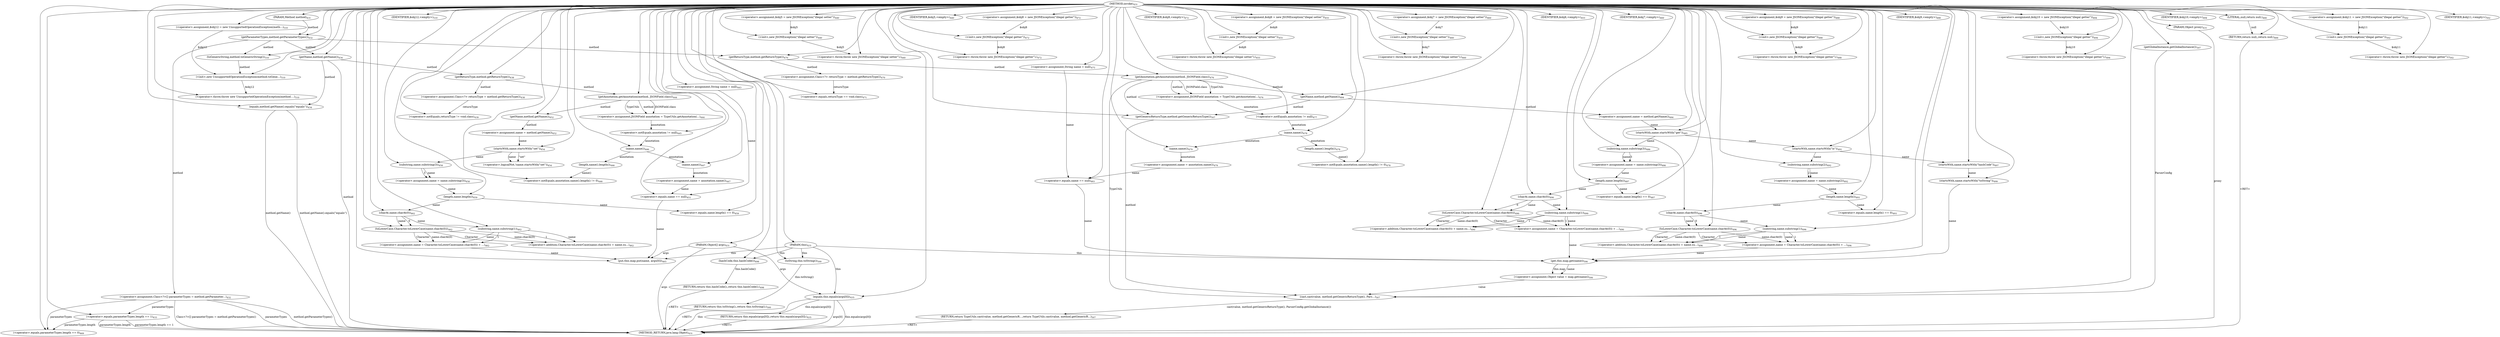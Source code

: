 digraph "invoke" {  
"1235" [label = <(METHOD,invoke)<SUB>431</SUB>> ]
"1580" [label = <(METHOD_RETURN,java.lang.Object)<SUB>431</SUB>> ]
"86" [label = <(PARAM,this)<SUB>431</SUB>> ]
"1236" [label = <(PARAM,Object proxy)<SUB>431</SUB>> ]
"1237" [label = <(PARAM,Method method)<SUB>431</SUB>> ]
"1238" [label = <(PARAM,Object[] args)<SUB>431</SUB>> ]
"1241" [label = <(&lt;operator&gt;.assignment,Class&lt;?&gt;[] parameterTypes = method.getParameter...)<SUB>432</SUB>> ]
"1567" [label = <(&lt;operator&gt;.throw,throw new UnsupportedOperationException(method....)<SUB>510</SUB>> ]
"1241" [label = <(&lt;operator&gt;.assignment,Class&lt;?&gt;[] parameterTypes = method.getParameter...)<SUB>432</SUB>> ]
"1241" [label = <(&lt;operator&gt;.assignment,Class&lt;?&gt;[] parameterTypes = method.getParameter...)<SUB>432</SUB>> ]
"1246" [label = <(&lt;operator&gt;.equals,parameterTypes.length == 1)<SUB>433</SUB>> ]
"1382" [label = <(&lt;operator&gt;.equals,parameterTypes.length == 0)<SUB>469</SUB>> ]
"1567" [label = <(&lt;operator&gt;.throw,throw new UnsupportedOperationException(method....)<SUB>510</SUB>> ]
"1243" [label = <(getParameterTypes,method.getParameterTypes())<SUB>432</SUB>> ]
"1246" [label = <(&lt;operator&gt;.equals,parameterTypes.length == 1)<SUB>433</SUB>> ]
"1246" [label = <(&lt;operator&gt;.equals,parameterTypes.length == 1)<SUB>433</SUB>> ]
"1264" [label = <(&lt;operator&gt;.assignment,Class&lt;?&gt; returnType = method.getReturnType())<SUB>438</SUB>> ]
"1286" [label = <(&lt;operator&gt;.assignment,String name = null)<SUB>443</SUB>> ]
"1290" [label = <(&lt;operator&gt;.assignment,JSONField annotation = TypeUtils.getAnnotation(...)<SUB>444</SUB>> ]
"1371" [label = <(put,this.map.put(name, args[0]))<SUB>465</SUB>> ]
"1379" [label = <(RETURN,return null;,return null;)<SUB>466</SUB>> ]
"1382" [label = <(&lt;operator&gt;.equals,parameterTypes.length == 0)<SUB>469</SUB>> ]
"1382" [label = <(&lt;operator&gt;.equals,parameterTypes.length == 0)<SUB>469</SUB>> ]
"1389" [label = <(&lt;operator&gt;.assignment,Class&lt;?&gt; returnType = method.getReturnType())<SUB>470</SUB>> ]
"1411" [label = <(&lt;operator&gt;.assignment,String name = null)<SUB>475</SUB>> ]
"1415" [label = <(&lt;operator&gt;.assignment,JSONField annotation = TypeUtils.getAnnotation(...)<SUB>476</SUB>> ]
"1552" [label = <(&lt;operator&gt;.assignment,Object value = map.get(name))<SUB>506</SUB>> ]
"1559" [label = <(RETURN,return TypeUtils.cast(value, method.getGenericR...,return TypeUtils.cast(value, method.getGenericR...)<SUB>507</SUB>> ]
"1570" [label = <(&lt;operator&gt;.assignment,$obj12 = new UnsupportedOperationException(meth...)<SUB>510</SUB>> ]
"1573" [label = <(&lt;init&gt;,new UnsupportedOperationException(method.toGene...)<SUB>510</SUB>> ]
"1577" [label = <(IDENTIFIER,$obj12,&lt;empty&gt;)<SUB>510</SUB>> ]
"1253" [label = <(equals,method.getName().equals(&quot;equals&quot;))<SUB>434</SUB>> ]
"1264" [label = <(&lt;operator&gt;.assignment,Class&lt;?&gt; returnType = method.getReturnType())<SUB>438</SUB>> ]
"1264" [label = <(&lt;operator&gt;.assignment,Class&lt;?&gt; returnType = method.getReturnType())<SUB>438</SUB>> ]
"1269" [label = <(&lt;operator&gt;.notEquals,returnType != void.class)<SUB>439</SUB>> ]
"1286" [label = <(&lt;operator&gt;.assignment,String name = null)<SUB>443</SUB>> ]
"1286" [label = <(&lt;operator&gt;.assignment,String name = null)<SUB>443</SUB>> ]
"1290" [label = <(&lt;operator&gt;.assignment,JSONField annotation = TypeUtils.getAnnotation(...)<SUB>444</SUB>> ]
"1290" [label = <(&lt;operator&gt;.assignment,JSONField annotation = TypeUtils.getAnnotation(...)<SUB>444</SUB>> ]
"1299" [label = <(&lt;operator&gt;.notEquals,annotation != null)<SUB>445</SUB>> ]
"1315" [label = <(&lt;operator&gt;.equals,name == null)<SUB>451</SUB>> ]
"1371" [label = <(put,this.map.put(name, args[0]))<SUB>465</SUB>> ]
"1371" [label = <(put,this.map.put(name, args[0]))<SUB>465</SUB>> ]
"1371" [label = <(put,this.map.put(name, args[0]))<SUB>465</SUB>> ]
"1380" [label = <(LITERAL,null,return null;)<SUB>466</SUB>> ]
"1389" [label = <(&lt;operator&gt;.assignment,Class&lt;?&gt; returnType = method.getReturnType())<SUB>470</SUB>> ]
"1389" [label = <(&lt;operator&gt;.assignment,Class&lt;?&gt; returnType = method.getReturnType())<SUB>470</SUB>> ]
"1394" [label = <(&lt;operator&gt;.equals,returnType == void.class)<SUB>471</SUB>> ]
"1411" [label = <(&lt;operator&gt;.assignment,String name = null)<SUB>475</SUB>> ]
"1411" [label = <(&lt;operator&gt;.assignment,String name = null)<SUB>475</SUB>> ]
"1415" [label = <(&lt;operator&gt;.assignment,JSONField annotation = TypeUtils.getAnnotation(...)<SUB>476</SUB>> ]
"1415" [label = <(&lt;operator&gt;.assignment,JSONField annotation = TypeUtils.getAnnotation(...)<SUB>476</SUB>> ]
"1424" [label = <(&lt;operator&gt;.notEquals,annotation != null)<SUB>477</SUB>> ]
"1440" [label = <(&lt;operator&gt;.equals,name == null)<SUB>483</SUB>> ]
"1552" [label = <(&lt;operator&gt;.assignment,Object value = map.get(name))<SUB>506</SUB>> ]
"1552" [label = <(&lt;operator&gt;.assignment,Object value = map.get(name))<SUB>506</SUB>> ]
"1560" [label = <(cast,cast(value, method.getGenericReturnType(), Pars...)<SUB>507</SUB>> ]
"1570" [label = <(&lt;operator&gt;.assignment,$obj12 = new UnsupportedOperationException(meth...)<SUB>510</SUB>> ]
"1570" [label = <(&lt;operator&gt;.assignment,$obj12 = new UnsupportedOperationException(meth...)<SUB>510</SUB>> ]
"1573" [label = <(&lt;init&gt;,new UnsupportedOperationException(method.toGene...)<SUB>510</SUB>> ]
"1573" [label = <(&lt;init&gt;,new UnsupportedOperationException(method.toGene...)<SUB>510</SUB>> ]
"1253" [label = <(equals,method.getName().equals(&quot;equals&quot;))<SUB>434</SUB>> ]
"1253" [label = <(equals,method.getName().equals(&quot;equals&quot;))<SUB>434</SUB>> ]
"1258" [label = <(RETURN,return this.equals(args[0]);,return this.equals(args[0]);)<SUB>435</SUB>> ]
"1266" [label = <(getReturnType,method.getReturnType())<SUB>438</SUB>> ]
"1269" [label = <(&lt;operator&gt;.notEquals,returnType != void.class)<SUB>439</SUB>> ]
"1269" [label = <(&lt;operator&gt;.notEquals,returnType != void.class)<SUB>439</SUB>> ]
"1275" [label = <(&lt;operator&gt;.throw,throw new JSONException(&quot;illegal setter&quot;);)<SUB>440</SUB>> ]
"1292" [label = <(getAnnotation,getAnnotation(method, JSONField.class))<SUB>444</SUB>> ]
"1292" [label = <(getAnnotation,getAnnotation(method, JSONField.class))<SUB>444</SUB>> ]
"1292" [label = <(getAnnotation,getAnnotation(method, JSONField.class))<SUB>444</SUB>> ]
"1299" [label = <(&lt;operator&gt;.notEquals,annotation != null)<SUB>445</SUB>> ]
"1299" [label = <(&lt;operator&gt;.notEquals,annotation != null)<SUB>445</SUB>> ]
"1315" [label = <(&lt;operator&gt;.equals,name == null)<SUB>451</SUB>> ]
"1315" [label = <(&lt;operator&gt;.equals,name == null)<SUB>451</SUB>> ]
"1319" [label = <(&lt;operator&gt;.assignment,name = method.getName())<SUB>452</SUB>> ]
"1339" [label = <(&lt;operator&gt;.assignment,name = name.substring(3))<SUB>458</SUB>> ]
"1360" [label = <(&lt;operator&gt;.assignment,name = Character.toLowerCase(name.charAt(0)) + ...)<SUB>462</SUB>> ]
"1391" [label = <(getReturnType,method.getReturnType())<SUB>470</SUB>> ]
"1394" [label = <(&lt;operator&gt;.equals,returnType == void.class)<SUB>471</SUB>> ]
"1394" [label = <(&lt;operator&gt;.equals,returnType == void.class)<SUB>471</SUB>> ]
"1400" [label = <(&lt;operator&gt;.throw,throw new JSONException(&quot;illegal getter&quot;);)<SUB>472</SUB>> ]
"1417" [label = <(getAnnotation,getAnnotation(method, JSONField.class))<SUB>476</SUB>> ]
"1417" [label = <(getAnnotation,getAnnotation(method, JSONField.class))<SUB>476</SUB>> ]
"1417" [label = <(getAnnotation,getAnnotation(method, JSONField.class))<SUB>476</SUB>> ]
"1424" [label = <(&lt;operator&gt;.notEquals,annotation != null)<SUB>477</SUB>> ]
"1424" [label = <(&lt;operator&gt;.notEquals,annotation != null)<SUB>477</SUB>> ]
"1440" [label = <(&lt;operator&gt;.equals,name == null)<SUB>483</SUB>> ]
"1440" [label = <(&lt;operator&gt;.equals,name == null)<SUB>483</SUB>> ]
"1444" [label = <(&lt;operator&gt;.assignment,name = method.getName())<SUB>484</SUB>> ]
"1554" [label = <(get,this.map.get(name))<SUB>506</SUB>> ]
"1554" [label = <(get,this.map.get(name))<SUB>506</SUB>> ]
"1560" [label = <(cast,cast(value, method.getGenericReturnType(), Pars...)<SUB>507</SUB>> ]
"1560" [label = <(cast,cast(value, method.getGenericReturnType(), Pars...)<SUB>507</SUB>> ]
"1560" [label = <(cast,cast(value, method.getGenericReturnType(), Pars...)<SUB>507</SUB>> ]
"1560" [label = <(cast,cast(value, method.getGenericReturnType(), Pars...)<SUB>507</SUB>> ]
"1575" [label = <(toGenericString,method.toGenericString())<SUB>510</SUB>> ]
"1254" [label = <(getName,method.getName())<SUB>434</SUB>> ]
"1259" [label = <(equals,this.equals(args[0]))<SUB>435</SUB>> ]
"1275" [label = <(&lt;operator&gt;.throw,throw new JSONException(&quot;illegal setter&quot;);)<SUB>440</SUB>> ]
"1304" [label = <(&lt;operator&gt;.notEquals,annotation.name().length() != 0)<SUB>446</SUB>> ]
"1319" [label = <(&lt;operator&gt;.assignment,name = method.getName())<SUB>452</SUB>> ]
"1319" [label = <(&lt;operator&gt;.assignment,name = method.getName())<SUB>452</SUB>> ]
"1324" [label = <(&lt;operator&gt;.logicalNot,!name.startsWith(&quot;set&quot;))<SUB>454</SUB>> ]
"1339" [label = <(&lt;operator&gt;.assignment,name = name.substring(3))<SUB>458</SUB>> ]
"1339" [label = <(&lt;operator&gt;.assignment,name = name.substring(3))<SUB>458</SUB>> ]
"1345" [label = <(&lt;operator&gt;.equals,name.length() == 0)<SUB>459</SUB>> ]
"1360" [label = <(&lt;operator&gt;.assignment,name = Character.toLowerCase(name.charAt(0)) + ...)<SUB>462</SUB>> ]
"1360" [label = <(&lt;operator&gt;.assignment,name = Character.toLowerCase(name.charAt(0)) + ...)<SUB>462</SUB>> ]
"1400" [label = <(&lt;operator&gt;.throw,throw new JSONException(&quot;illegal getter&quot;);)<SUB>472</SUB>> ]
"1429" [label = <(&lt;operator&gt;.notEquals,annotation.name().length() != 0)<SUB>478</SUB>> ]
"1444" [label = <(&lt;operator&gt;.assignment,name = method.getName())<SUB>484</SUB>> ]
"1444" [label = <(&lt;operator&gt;.assignment,name = method.getName())<SUB>484</SUB>> ]
"1449" [label = <(startsWith,name.startsWith(&quot;get&quot;))<SUB>485</SUB>> ]
"1563" [label = <(getGenericReturnType,method.getGenericReturnType())<SUB>507</SUB>> ]
"1565" [label = <(getGlobalInstance,getGlobalInstance())<SUB>507</SUB>> ]
"1259" [label = <(equals,this.equals(args[0]))<SUB>435</SUB>> ]
"1259" [label = <(equals,this.equals(args[0]))<SUB>435</SUB>> ]
"1278" [label = <(&lt;operator&gt;.assignment,$obj5 = new JSONException(&quot;illegal setter&quot;))<SUB>440</SUB>> ]
"1281" [label = <(&lt;init&gt;,new JSONException(&quot;illegal setter&quot;))<SUB>440</SUB>> ]
"1284" [label = <(IDENTIFIER,$obj5,&lt;empty&gt;)<SUB>440</SUB>> ]
"1304" [label = <(&lt;operator&gt;.notEquals,annotation.name().length() != 0)<SUB>446</SUB>> ]
"1304" [label = <(&lt;operator&gt;.notEquals,annotation.name().length() != 0)<SUB>446</SUB>> ]
"1310" [label = <(&lt;operator&gt;.assignment,name = annotation.name())<SUB>447</SUB>> ]
"1321" [label = <(getName,method.getName())<SUB>452</SUB>> ]
"1324" [label = <(&lt;operator&gt;.logicalNot,!name.startsWith(&quot;set&quot;))<SUB>454</SUB>> ]
"1329" [label = <(&lt;operator&gt;.throw,throw new JSONException(&quot;illegal setter&quot;);)<SUB>455</SUB>> ]
"1341" [label = <(substring,name.substring(3))<SUB>458</SUB>> ]
"1341" [label = <(substring,name.substring(3))<SUB>458</SUB>> ]
"1345" [label = <(&lt;operator&gt;.equals,name.length() == 0)<SUB>459</SUB>> ]
"1345" [label = <(&lt;operator&gt;.equals,name.length() == 0)<SUB>459</SUB>> ]
"1350" [label = <(&lt;operator&gt;.throw,throw new JSONException(&quot;illegal setter&quot;);)<SUB>460</SUB>> ]
"1362" [label = <(&lt;operator&gt;.addition,Character.toLowerCase(name.charAt(0)) + name.su...)<SUB>462</SUB>> ]
"1362" [label = <(&lt;operator&gt;.addition,Character.toLowerCase(name.charAt(0)) + name.su...)<SUB>462</SUB>> ]
"1403" [label = <(&lt;operator&gt;.assignment,$obj8 = new JSONException(&quot;illegal getter&quot;))<SUB>472</SUB>> ]
"1406" [label = <(&lt;init&gt;,new JSONException(&quot;illegal getter&quot;))<SUB>472</SUB>> ]
"1409" [label = <(IDENTIFIER,$obj8,&lt;empty&gt;)<SUB>472</SUB>> ]
"1429" [label = <(&lt;operator&gt;.notEquals,annotation.name().length() != 0)<SUB>478</SUB>> ]
"1429" [label = <(&lt;operator&gt;.notEquals,annotation.name().length() != 0)<SUB>478</SUB>> ]
"1435" [label = <(&lt;operator&gt;.assignment,name = annotation.name())<SUB>479</SUB>> ]
"1446" [label = <(getName,method.getName())<SUB>484</SUB>> ]
"1449" [label = <(startsWith,name.startsWith(&quot;get&quot;))<SUB>485</SUB>> ]
"1449" [label = <(startsWith,name.startsWith(&quot;get&quot;))<SUB>485</SUB>> ]
"1453" [label = <(&lt;operator&gt;.assignment,name = name.substring(3))<SUB>486</SUB>> ]
"1474" [label = <(&lt;operator&gt;.assignment,name = Character.toLowerCase(name.charAt(0)) + ...)<SUB>490</SUB>> ]
"1278" [label = <(&lt;operator&gt;.assignment,$obj5 = new JSONException(&quot;illegal setter&quot;))<SUB>440</SUB>> ]
"1278" [label = <(&lt;operator&gt;.assignment,$obj5 = new JSONException(&quot;illegal setter&quot;))<SUB>440</SUB>> ]
"1281" [label = <(&lt;init&gt;,new JSONException(&quot;illegal setter&quot;))<SUB>440</SUB>> ]
"1281" [label = <(&lt;init&gt;,new JSONException(&quot;illegal setter&quot;))<SUB>440</SUB>> ]
"1305" [label = <(length,name().length())<SUB>446</SUB>> ]
"1310" [label = <(&lt;operator&gt;.assignment,name = annotation.name())<SUB>447</SUB>> ]
"1310" [label = <(&lt;operator&gt;.assignment,name = annotation.name())<SUB>447</SUB>> ]
"1325" [label = <(startsWith,name.startsWith(&quot;set&quot;))<SUB>454</SUB>> ]
"1325" [label = <(startsWith,name.startsWith(&quot;set&quot;))<SUB>454</SUB>> ]
"1329" [label = <(&lt;operator&gt;.throw,throw new JSONException(&quot;illegal setter&quot;);)<SUB>455</SUB>> ]
"1346" [label = <(length,name.length())<SUB>459</SUB>> ]
"1350" [label = <(&lt;operator&gt;.throw,throw new JSONException(&quot;illegal setter&quot;);)<SUB>460</SUB>> ]
"1363" [label = <(toLowerCase,Character.toLowerCase(name.charAt(0)))<SUB>462</SUB>> ]
"1363" [label = <(toLowerCase,Character.toLowerCase(name.charAt(0)))<SUB>462</SUB>> ]
"1368" [label = <(substring,name.substring(1))<SUB>462</SUB>> ]
"1368" [label = <(substring,name.substring(1))<SUB>462</SUB>> ]
"1403" [label = <(&lt;operator&gt;.assignment,$obj8 = new JSONException(&quot;illegal getter&quot;))<SUB>472</SUB>> ]
"1403" [label = <(&lt;operator&gt;.assignment,$obj8 = new JSONException(&quot;illegal getter&quot;))<SUB>472</SUB>> ]
"1406" [label = <(&lt;init&gt;,new JSONException(&quot;illegal getter&quot;))<SUB>472</SUB>> ]
"1406" [label = <(&lt;init&gt;,new JSONException(&quot;illegal getter&quot;))<SUB>472</SUB>> ]
"1430" [label = <(length,name().length())<SUB>478</SUB>> ]
"1435" [label = <(&lt;operator&gt;.assignment,name = annotation.name())<SUB>479</SUB>> ]
"1435" [label = <(&lt;operator&gt;.assignment,name = annotation.name())<SUB>479</SUB>> ]
"1453" [label = <(&lt;operator&gt;.assignment,name = name.substring(3))<SUB>486</SUB>> ]
"1453" [label = <(&lt;operator&gt;.assignment,name = name.substring(3))<SUB>486</SUB>> ]
"1459" [label = <(&lt;operator&gt;.equals,name.length() == 0)<SUB>487</SUB>> ]
"1474" [label = <(&lt;operator&gt;.assignment,name = Character.toLowerCase(name.charAt(0)) + ...)<SUB>490</SUB>> ]
"1474" [label = <(&lt;operator&gt;.assignment,name = Character.toLowerCase(name.charAt(0)) + ...)<SUB>490</SUB>> ]
"1487" [label = <(startsWith,name.startsWith(&quot;is&quot;))<SUB>491</SUB>> ]
"1306" [label = <(name,name())<SUB>446</SUB>> ]
"1312" [label = <(name,name())<SUB>447</SUB>> ]
"1332" [label = <(&lt;operator&gt;.assignment,$obj6 = new JSONException(&quot;illegal setter&quot;))<SUB>455</SUB>> ]
"1335" [label = <(&lt;init&gt;,new JSONException(&quot;illegal setter&quot;))<SUB>455</SUB>> ]
"1338" [label = <(IDENTIFIER,$obj6,&lt;empty&gt;)<SUB>455</SUB>> ]
"1353" [label = <(&lt;operator&gt;.assignment,$obj7 = new JSONException(&quot;illegal setter&quot;))<SUB>460</SUB>> ]
"1356" [label = <(&lt;init&gt;,new JSONException(&quot;illegal setter&quot;))<SUB>460</SUB>> ]
"1359" [label = <(IDENTIFIER,$obj7,&lt;empty&gt;)<SUB>460</SUB>> ]
"1365" [label = <(charAt,name.charAt(0))<SUB>462</SUB>> ]
"1365" [label = <(charAt,name.charAt(0))<SUB>462</SUB>> ]
"1431" [label = <(name,name())<SUB>478</SUB>> ]
"1437" [label = <(name,name())<SUB>479</SUB>> ]
"1455" [label = <(substring,name.substring(3))<SUB>486</SUB>> ]
"1455" [label = <(substring,name.substring(3))<SUB>486</SUB>> ]
"1459" [label = <(&lt;operator&gt;.equals,name.length() == 0)<SUB>487</SUB>> ]
"1459" [label = <(&lt;operator&gt;.equals,name.length() == 0)<SUB>487</SUB>> ]
"1464" [label = <(&lt;operator&gt;.throw,throw new JSONException(&quot;illegal getter&quot;);)<SUB>488</SUB>> ]
"1476" [label = <(&lt;operator&gt;.addition,Character.toLowerCase(name.charAt(0)) + name.su...)<SUB>490</SUB>> ]
"1476" [label = <(&lt;operator&gt;.addition,Character.toLowerCase(name.charAt(0)) + name.su...)<SUB>490</SUB>> ]
"1487" [label = <(startsWith,name.startsWith(&quot;is&quot;))<SUB>491</SUB>> ]
"1487" [label = <(startsWith,name.startsWith(&quot;is&quot;))<SUB>491</SUB>> ]
"1491" [label = <(&lt;operator&gt;.assignment,name = name.substring(2))<SUB>492</SUB>> ]
"1512" [label = <(&lt;operator&gt;.assignment,name = Character.toLowerCase(name.charAt(0)) + ...)<SUB>496</SUB>> ]
"1332" [label = <(&lt;operator&gt;.assignment,$obj6 = new JSONException(&quot;illegal setter&quot;))<SUB>455</SUB>> ]
"1332" [label = <(&lt;operator&gt;.assignment,$obj6 = new JSONException(&quot;illegal setter&quot;))<SUB>455</SUB>> ]
"1335" [label = <(&lt;init&gt;,new JSONException(&quot;illegal setter&quot;))<SUB>455</SUB>> ]
"1335" [label = <(&lt;init&gt;,new JSONException(&quot;illegal setter&quot;))<SUB>455</SUB>> ]
"1353" [label = <(&lt;operator&gt;.assignment,$obj7 = new JSONException(&quot;illegal setter&quot;))<SUB>460</SUB>> ]
"1353" [label = <(&lt;operator&gt;.assignment,$obj7 = new JSONException(&quot;illegal setter&quot;))<SUB>460</SUB>> ]
"1356" [label = <(&lt;init&gt;,new JSONException(&quot;illegal setter&quot;))<SUB>460</SUB>> ]
"1356" [label = <(&lt;init&gt;,new JSONException(&quot;illegal setter&quot;))<SUB>460</SUB>> ]
"1460" [label = <(length,name.length())<SUB>487</SUB>> ]
"1464" [label = <(&lt;operator&gt;.throw,throw new JSONException(&quot;illegal getter&quot;);)<SUB>488</SUB>> ]
"1477" [label = <(toLowerCase,Character.toLowerCase(name.charAt(0)))<SUB>490</SUB>> ]
"1477" [label = <(toLowerCase,Character.toLowerCase(name.charAt(0)))<SUB>490</SUB>> ]
"1482" [label = <(substring,name.substring(1))<SUB>490</SUB>> ]
"1482" [label = <(substring,name.substring(1))<SUB>490</SUB>> ]
"1491" [label = <(&lt;operator&gt;.assignment,name = name.substring(2))<SUB>492</SUB>> ]
"1491" [label = <(&lt;operator&gt;.assignment,name = name.substring(2))<SUB>492</SUB>> ]
"1497" [label = <(&lt;operator&gt;.equals,name.length() == 0)<SUB>493</SUB>> ]
"1512" [label = <(&lt;operator&gt;.assignment,name = Character.toLowerCase(name.charAt(0)) + ...)<SUB>496</SUB>> ]
"1512" [label = <(&lt;operator&gt;.assignment,name = Character.toLowerCase(name.charAt(0)) + ...)<SUB>496</SUB>> ]
"1525" [label = <(startsWith,name.startsWith(&quot;hashCode&quot;))<SUB>497</SUB>> ]
"1467" [label = <(&lt;operator&gt;.assignment,$obj9 = new JSONException(&quot;illegal getter&quot;))<SUB>488</SUB>> ]
"1470" [label = <(&lt;init&gt;,new JSONException(&quot;illegal getter&quot;))<SUB>488</SUB>> ]
"1473" [label = <(IDENTIFIER,$obj9,&lt;empty&gt;)<SUB>488</SUB>> ]
"1479" [label = <(charAt,name.charAt(0))<SUB>490</SUB>> ]
"1479" [label = <(charAt,name.charAt(0))<SUB>490</SUB>> ]
"1493" [label = <(substring,name.substring(2))<SUB>492</SUB>> ]
"1493" [label = <(substring,name.substring(2))<SUB>492</SUB>> ]
"1497" [label = <(&lt;operator&gt;.equals,name.length() == 0)<SUB>493</SUB>> ]
"1497" [label = <(&lt;operator&gt;.equals,name.length() == 0)<SUB>493</SUB>> ]
"1502" [label = <(&lt;operator&gt;.throw,throw new JSONException(&quot;illegal getter&quot;);)<SUB>494</SUB>> ]
"1514" [label = <(&lt;operator&gt;.addition,Character.toLowerCase(name.charAt(0)) + name.su...)<SUB>496</SUB>> ]
"1514" [label = <(&lt;operator&gt;.addition,Character.toLowerCase(name.charAt(0)) + name.su...)<SUB>496</SUB>> ]
"1525" [label = <(startsWith,name.startsWith(&quot;hashCode&quot;))<SUB>497</SUB>> ]
"1525" [label = <(startsWith,name.startsWith(&quot;hashCode&quot;))<SUB>497</SUB>> ]
"1529" [label = <(RETURN,return this.hashCode();,return this.hashCode();)<SUB>498</SUB>> ]
"1467" [label = <(&lt;operator&gt;.assignment,$obj9 = new JSONException(&quot;illegal getter&quot;))<SUB>488</SUB>> ]
"1467" [label = <(&lt;operator&gt;.assignment,$obj9 = new JSONException(&quot;illegal getter&quot;))<SUB>488</SUB>> ]
"1470" [label = <(&lt;init&gt;,new JSONException(&quot;illegal getter&quot;))<SUB>488</SUB>> ]
"1470" [label = <(&lt;init&gt;,new JSONException(&quot;illegal getter&quot;))<SUB>488</SUB>> ]
"1498" [label = <(length,name.length())<SUB>493</SUB>> ]
"1502" [label = <(&lt;operator&gt;.throw,throw new JSONException(&quot;illegal getter&quot;);)<SUB>494</SUB>> ]
"1515" [label = <(toLowerCase,Character.toLowerCase(name.charAt(0)))<SUB>496</SUB>> ]
"1515" [label = <(toLowerCase,Character.toLowerCase(name.charAt(0)))<SUB>496</SUB>> ]
"1520" [label = <(substring,name.substring(1))<SUB>496</SUB>> ]
"1520" [label = <(substring,name.substring(1))<SUB>496</SUB>> ]
"1530" [label = <(hashCode,this.hashCode())<SUB>498</SUB>> ]
"1533" [label = <(startsWith,name.startsWith(&quot;toString&quot;))<SUB>499</SUB>> ]
"1505" [label = <(&lt;operator&gt;.assignment,$obj10 = new JSONException(&quot;illegal getter&quot;))<SUB>494</SUB>> ]
"1508" [label = <(&lt;init&gt;,new JSONException(&quot;illegal getter&quot;))<SUB>494</SUB>> ]
"1511" [label = <(IDENTIFIER,$obj10,&lt;empty&gt;)<SUB>494</SUB>> ]
"1517" [label = <(charAt,name.charAt(0))<SUB>496</SUB>> ]
"1517" [label = <(charAt,name.charAt(0))<SUB>496</SUB>> ]
"1530" [label = <(hashCode,this.hashCode())<SUB>498</SUB>> ]
"1533" [label = <(startsWith,name.startsWith(&quot;toString&quot;))<SUB>499</SUB>> ]
"1533" [label = <(startsWith,name.startsWith(&quot;toString&quot;))<SUB>499</SUB>> ]
"1537" [label = <(RETURN,return this.toString();,return this.toString();)<SUB>500</SUB>> ]
"1505" [label = <(&lt;operator&gt;.assignment,$obj10 = new JSONException(&quot;illegal getter&quot;))<SUB>494</SUB>> ]
"1505" [label = <(&lt;operator&gt;.assignment,$obj10 = new JSONException(&quot;illegal getter&quot;))<SUB>494</SUB>> ]
"1508" [label = <(&lt;init&gt;,new JSONException(&quot;illegal getter&quot;))<SUB>494</SUB>> ]
"1508" [label = <(&lt;init&gt;,new JSONException(&quot;illegal getter&quot;))<SUB>494</SUB>> ]
"1538" [label = <(toString,this.toString())<SUB>500</SUB>> ]
"1541" [label = <(&lt;operator&gt;.throw,throw new JSONException(&quot;illegal getter&quot;);)<SUB>502</SUB>> ]
"1538" [label = <(toString,this.toString())<SUB>500</SUB>> ]
"1541" [label = <(&lt;operator&gt;.throw,throw new JSONException(&quot;illegal getter&quot;);)<SUB>502</SUB>> ]
"1544" [label = <(&lt;operator&gt;.assignment,$obj11 = new JSONException(&quot;illegal getter&quot;))<SUB>502</SUB>> ]
"1547" [label = <(&lt;init&gt;,new JSONException(&quot;illegal getter&quot;))<SUB>502</SUB>> ]
"1550" [label = <(IDENTIFIER,$obj11,&lt;empty&gt;)<SUB>502</SUB>> ]
"1544" [label = <(&lt;operator&gt;.assignment,$obj11 = new JSONException(&quot;illegal getter&quot;))<SUB>502</SUB>> ]
"1544" [label = <(&lt;operator&gt;.assignment,$obj11 = new JSONException(&quot;illegal getter&quot;))<SUB>502</SUB>> ]
"1547" [label = <(&lt;init&gt;,new JSONException(&quot;illegal getter&quot;))<SUB>502</SUB>> ]
"1547" [label = <(&lt;init&gt;,new JSONException(&quot;illegal getter&quot;))<SUB>502</SUB>> ]
  "1379" -> "1580"  [ label = "&lt;RET&gt;"] 
  "1529" -> "1580"  [ label = "&lt;RET&gt;"] 
  "1537" -> "1580"  [ label = "&lt;RET&gt;"] 
  "1559" -> "1580"  [ label = "&lt;RET&gt;"] 
  "1258" -> "1580"  [ label = "&lt;RET&gt;"] 
  "1236" -> "1580"  [ label = "proxy"] 
  "1238" -> "1580"  [ label = "args"] 
  "1241" -> "1580"  [ label = "parameterTypes"] 
  "1241" -> "1580"  [ label = "method.getParameterTypes()"] 
  "1241" -> "1580"  [ label = "Class&lt;?&gt;[] parameterTypes = method.getParameterTypes()"] 
  "1246" -> "1580"  [ label = "parameterTypes.length"] 
  "1246" -> "1580"  [ label = "parameterTypes.length == 1"] 
  "1254" -> "1580"  [ label = "method"] 
  "1253" -> "1580"  [ label = "method.getName()"] 
  "1253" -> "1580"  [ label = "method.getName().equals(&quot;equals&quot;)"] 
  "1259" -> "1580"  [ label = "this"] 
  "1259" -> "1580"  [ label = "args[0]"] 
  "1259" -> "1580"  [ label = "this.equals(args[0])"] 
  "1235" -> "86" 
  "1235" -> "1236" 
  "1235" -> "1237" 
  "1235" -> "1238" 
  "1243" -> "1241"  [ label = "method"] 
  "1573" -> "1567"  [ label = "$obj12"] 
  "1235" -> "1567" 
  "1237" -> "1243"  [ label = "method"] 
  "1235" -> "1243" 
  "1241" -> "1246"  [ label = "parameterTypes"] 
  "1235" -> "1246" 
  "1266" -> "1264"  [ label = "method"] 
  "1235" -> "1286" 
  "1292" -> "1290"  [ label = "TypeUtils"] 
  "1292" -> "1290"  [ label = "method"] 
  "1292" -> "1290"  [ label = "JSONField.class"] 
  "1380" -> "1379"  [ label = "null"] 
  "1235" -> "1379" 
  "1241" -> "1382"  [ label = "parameterTypes"] 
  "1246" -> "1382"  [ label = "parameterTypes.length"] 
  "1235" -> "1382" 
  "1391" -> "1389"  [ label = "method"] 
  "1235" -> "1411" 
  "1417" -> "1415"  [ label = "TypeUtils"] 
  "1417" -> "1415"  [ label = "method"] 
  "1417" -> "1415"  [ label = "JSONField.class"] 
  "1554" -> "1552"  [ label = "this.map"] 
  "1554" -> "1552"  [ label = "name"] 
  "1560" -> "1559"  [ label = "cast(value, method.getGenericReturnType(), ParserConfig.getGlobalInstance())"] 
  "1235" -> "1570" 
  "1235" -> "1577" 
  "86" -> "1371"  [ label = "this"] 
  "1315" -> "1371"  [ label = "name"] 
  "1360" -> "1371"  [ label = "name"] 
  "1235" -> "1371" 
  "1238" -> "1371"  [ label = "args"] 
  "1235" -> "1380" 
  "1570" -> "1573"  [ label = "$obj12"] 
  "1235" -> "1573" 
  "1575" -> "1573"  [ label = "method"] 
  "1254" -> "1253"  [ label = "method"] 
  "1235" -> "1253" 
  "1259" -> "1258"  [ label = "this.equals(args[0])"] 
  "1254" -> "1266"  [ label = "method"] 
  "1235" -> "1266" 
  "1264" -> "1269"  [ label = "returnType"] 
  "1235" -> "1269" 
  "1235" -> "1292" 
  "1266" -> "1292"  [ label = "method"] 
  "1290" -> "1299"  [ label = "annotation"] 
  "1235" -> "1299" 
  "1286" -> "1315"  [ label = "name"] 
  "1310" -> "1315"  [ label = "name"] 
  "1235" -> "1315" 
  "1321" -> "1319"  [ label = "method"] 
  "1341" -> "1339"  [ label = "name"] 
  "1341" -> "1339"  [ label = "3"] 
  "1363" -> "1360"  [ label = "Character"] 
  "1363" -> "1360"  [ label = "name.charAt(0)"] 
  "1368" -> "1360"  [ label = "name"] 
  "1368" -> "1360"  [ label = "1"] 
  "1243" -> "1391"  [ label = "method"] 
  "1235" -> "1391" 
  "1389" -> "1394"  [ label = "returnType"] 
  "1235" -> "1394" 
  "1235" -> "1417" 
  "1391" -> "1417"  [ label = "method"] 
  "1415" -> "1424"  [ label = "annotation"] 
  "1235" -> "1424" 
  "1411" -> "1440"  [ label = "name"] 
  "1435" -> "1440"  [ label = "name"] 
  "1235" -> "1440" 
  "1446" -> "1444"  [ label = "method"] 
  "86" -> "1554"  [ label = "this"] 
  "1440" -> "1554"  [ label = "name"] 
  "1533" -> "1554"  [ label = "name"] 
  "1512" -> "1554"  [ label = "name"] 
  "1474" -> "1554"  [ label = "name"] 
  "1235" -> "1554" 
  "1417" -> "1560"  [ label = "TypeUtils"] 
  "1235" -> "1560" 
  "1552" -> "1560"  [ label = "value"] 
  "1563" -> "1560"  [ label = "method"] 
  "1565" -> "1560"  [ label = "ParserConfig"] 
  "1243" -> "1575"  [ label = "method"] 
  "1235" -> "1575" 
  "1243" -> "1254"  [ label = "method"] 
  "1235" -> "1254" 
  "1281" -> "1275"  [ label = "$obj5"] 
  "1235" -> "1275" 
  "1406" -> "1400"  [ label = "$obj8"] 
  "1235" -> "1400" 
  "1417" -> "1563"  [ label = "method"] 
  "1446" -> "1563"  [ label = "method"] 
  "1235" -> "1563" 
  "1235" -> "1565" 
  "86" -> "1259"  [ label = "this"] 
  "1235" -> "1259" 
  "1238" -> "1259"  [ label = "args"] 
  "1235" -> "1278" 
  "1235" -> "1284" 
  "1305" -> "1304"  [ label = "name()"] 
  "1235" -> "1304" 
  "1312" -> "1310"  [ label = "annotation"] 
  "1292" -> "1321"  [ label = "method"] 
  "1235" -> "1321" 
  "1325" -> "1324"  [ label = "name"] 
  "1325" -> "1324"  [ label = "&quot;set&quot;"] 
  "1325" -> "1341"  [ label = "name"] 
  "1235" -> "1341" 
  "1346" -> "1345"  [ label = "name"] 
  "1235" -> "1345" 
  "1363" -> "1362"  [ label = "Character"] 
  "1363" -> "1362"  [ label = "name.charAt(0)"] 
  "1368" -> "1362"  [ label = "name"] 
  "1368" -> "1362"  [ label = "1"] 
  "1235" -> "1403" 
  "1235" -> "1409" 
  "1430" -> "1429"  [ label = "name()"] 
  "1235" -> "1429" 
  "1437" -> "1435"  [ label = "annotation"] 
  "1417" -> "1446"  [ label = "method"] 
  "1235" -> "1446" 
  "1444" -> "1449"  [ label = "name"] 
  "1235" -> "1449" 
  "1455" -> "1453"  [ label = "name"] 
  "1455" -> "1453"  [ label = "3"] 
  "1477" -> "1474"  [ label = "Character"] 
  "1477" -> "1474"  [ label = "name.charAt(0)"] 
  "1482" -> "1474"  [ label = "name"] 
  "1482" -> "1474"  [ label = "1"] 
  "1278" -> "1281"  [ label = "$obj5"] 
  "1235" -> "1281" 
  "1306" -> "1305"  [ label = "annotation"] 
  "1319" -> "1325"  [ label = "name"] 
  "1235" -> "1325" 
  "1335" -> "1329"  [ label = "$obj6"] 
  "1235" -> "1329" 
  "1339" -> "1346"  [ label = "name"] 
  "1235" -> "1346" 
  "1356" -> "1350"  [ label = "$obj7"] 
  "1235" -> "1350" 
  "1235" -> "1363" 
  "1365" -> "1363"  [ label = "name"] 
  "1365" -> "1363"  [ label = "0"] 
  "1365" -> "1368"  [ label = "name"] 
  "1235" -> "1368" 
  "1403" -> "1406"  [ label = "$obj8"] 
  "1235" -> "1406" 
  "1431" -> "1430"  [ label = "annotation"] 
  "1299" -> "1306"  [ label = "annotation"] 
  "1235" -> "1306" 
  "1306" -> "1312"  [ label = "annotation"] 
  "1235" -> "1312" 
  "1235" -> "1332" 
  "1235" -> "1338" 
  "1235" -> "1353" 
  "1235" -> "1359" 
  "1346" -> "1365"  [ label = "name"] 
  "1235" -> "1365" 
  "1424" -> "1431"  [ label = "annotation"] 
  "1235" -> "1431" 
  "1431" -> "1437"  [ label = "annotation"] 
  "1235" -> "1437" 
  "1449" -> "1455"  [ label = "name"] 
  "1235" -> "1455" 
  "1460" -> "1459"  [ label = "name"] 
  "1235" -> "1459" 
  "1477" -> "1476"  [ label = "Character"] 
  "1477" -> "1476"  [ label = "name.charAt(0)"] 
  "1482" -> "1476"  [ label = "name"] 
  "1482" -> "1476"  [ label = "1"] 
  "1449" -> "1487"  [ label = "name"] 
  "1235" -> "1487" 
  "1493" -> "1491"  [ label = "name"] 
  "1493" -> "1491"  [ label = "2"] 
  "1515" -> "1512"  [ label = "Character"] 
  "1515" -> "1512"  [ label = "name.charAt(0)"] 
  "1520" -> "1512"  [ label = "name"] 
  "1520" -> "1512"  [ label = "1"] 
  "1332" -> "1335"  [ label = "$obj6"] 
  "1235" -> "1335" 
  "1353" -> "1356"  [ label = "$obj7"] 
  "1235" -> "1356" 
  "1453" -> "1460"  [ label = "name"] 
  "1235" -> "1460" 
  "1470" -> "1464"  [ label = "$obj9"] 
  "1235" -> "1464" 
  "1235" -> "1477" 
  "1479" -> "1477"  [ label = "name"] 
  "1479" -> "1477"  [ label = "0"] 
  "1479" -> "1482"  [ label = "name"] 
  "1235" -> "1482" 
  "1235" -> "1467" 
  "1235" -> "1473" 
  "1460" -> "1479"  [ label = "name"] 
  "1235" -> "1479" 
  "1487" -> "1493"  [ label = "name"] 
  "1235" -> "1493" 
  "1498" -> "1497"  [ label = "name"] 
  "1235" -> "1497" 
  "1515" -> "1514"  [ label = "Character"] 
  "1515" -> "1514"  [ label = "name.charAt(0)"] 
  "1520" -> "1514"  [ label = "name"] 
  "1520" -> "1514"  [ label = "1"] 
  "1487" -> "1525"  [ label = "name"] 
  "1235" -> "1525" 
  "1530" -> "1529"  [ label = "this.hashCode()"] 
  "1467" -> "1470"  [ label = "$obj9"] 
  "1235" -> "1470" 
  "1491" -> "1498"  [ label = "name"] 
  "1235" -> "1498" 
  "1508" -> "1502"  [ label = "$obj10"] 
  "1235" -> "1502" 
  "1235" -> "1515" 
  "1517" -> "1515"  [ label = "name"] 
  "1517" -> "1515"  [ label = "0"] 
  "1517" -> "1520"  [ label = "name"] 
  "1235" -> "1520" 
  "1235" -> "1505" 
  "1235" -> "1511" 
  "1498" -> "1517"  [ label = "name"] 
  "1235" -> "1517" 
  "86" -> "1530"  [ label = "this"] 
  "1235" -> "1530" 
  "1525" -> "1533"  [ label = "name"] 
  "1235" -> "1533" 
  "1538" -> "1537"  [ label = "this.toString()"] 
  "1505" -> "1508"  [ label = "$obj10"] 
  "1235" -> "1508" 
  "86" -> "1538"  [ label = "this"] 
  "1235" -> "1538" 
  "1547" -> "1541"  [ label = "$obj11"] 
  "1235" -> "1541" 
  "1235" -> "1544" 
  "1235" -> "1550" 
  "1544" -> "1547"  [ label = "$obj11"] 
  "1235" -> "1547" 
}
